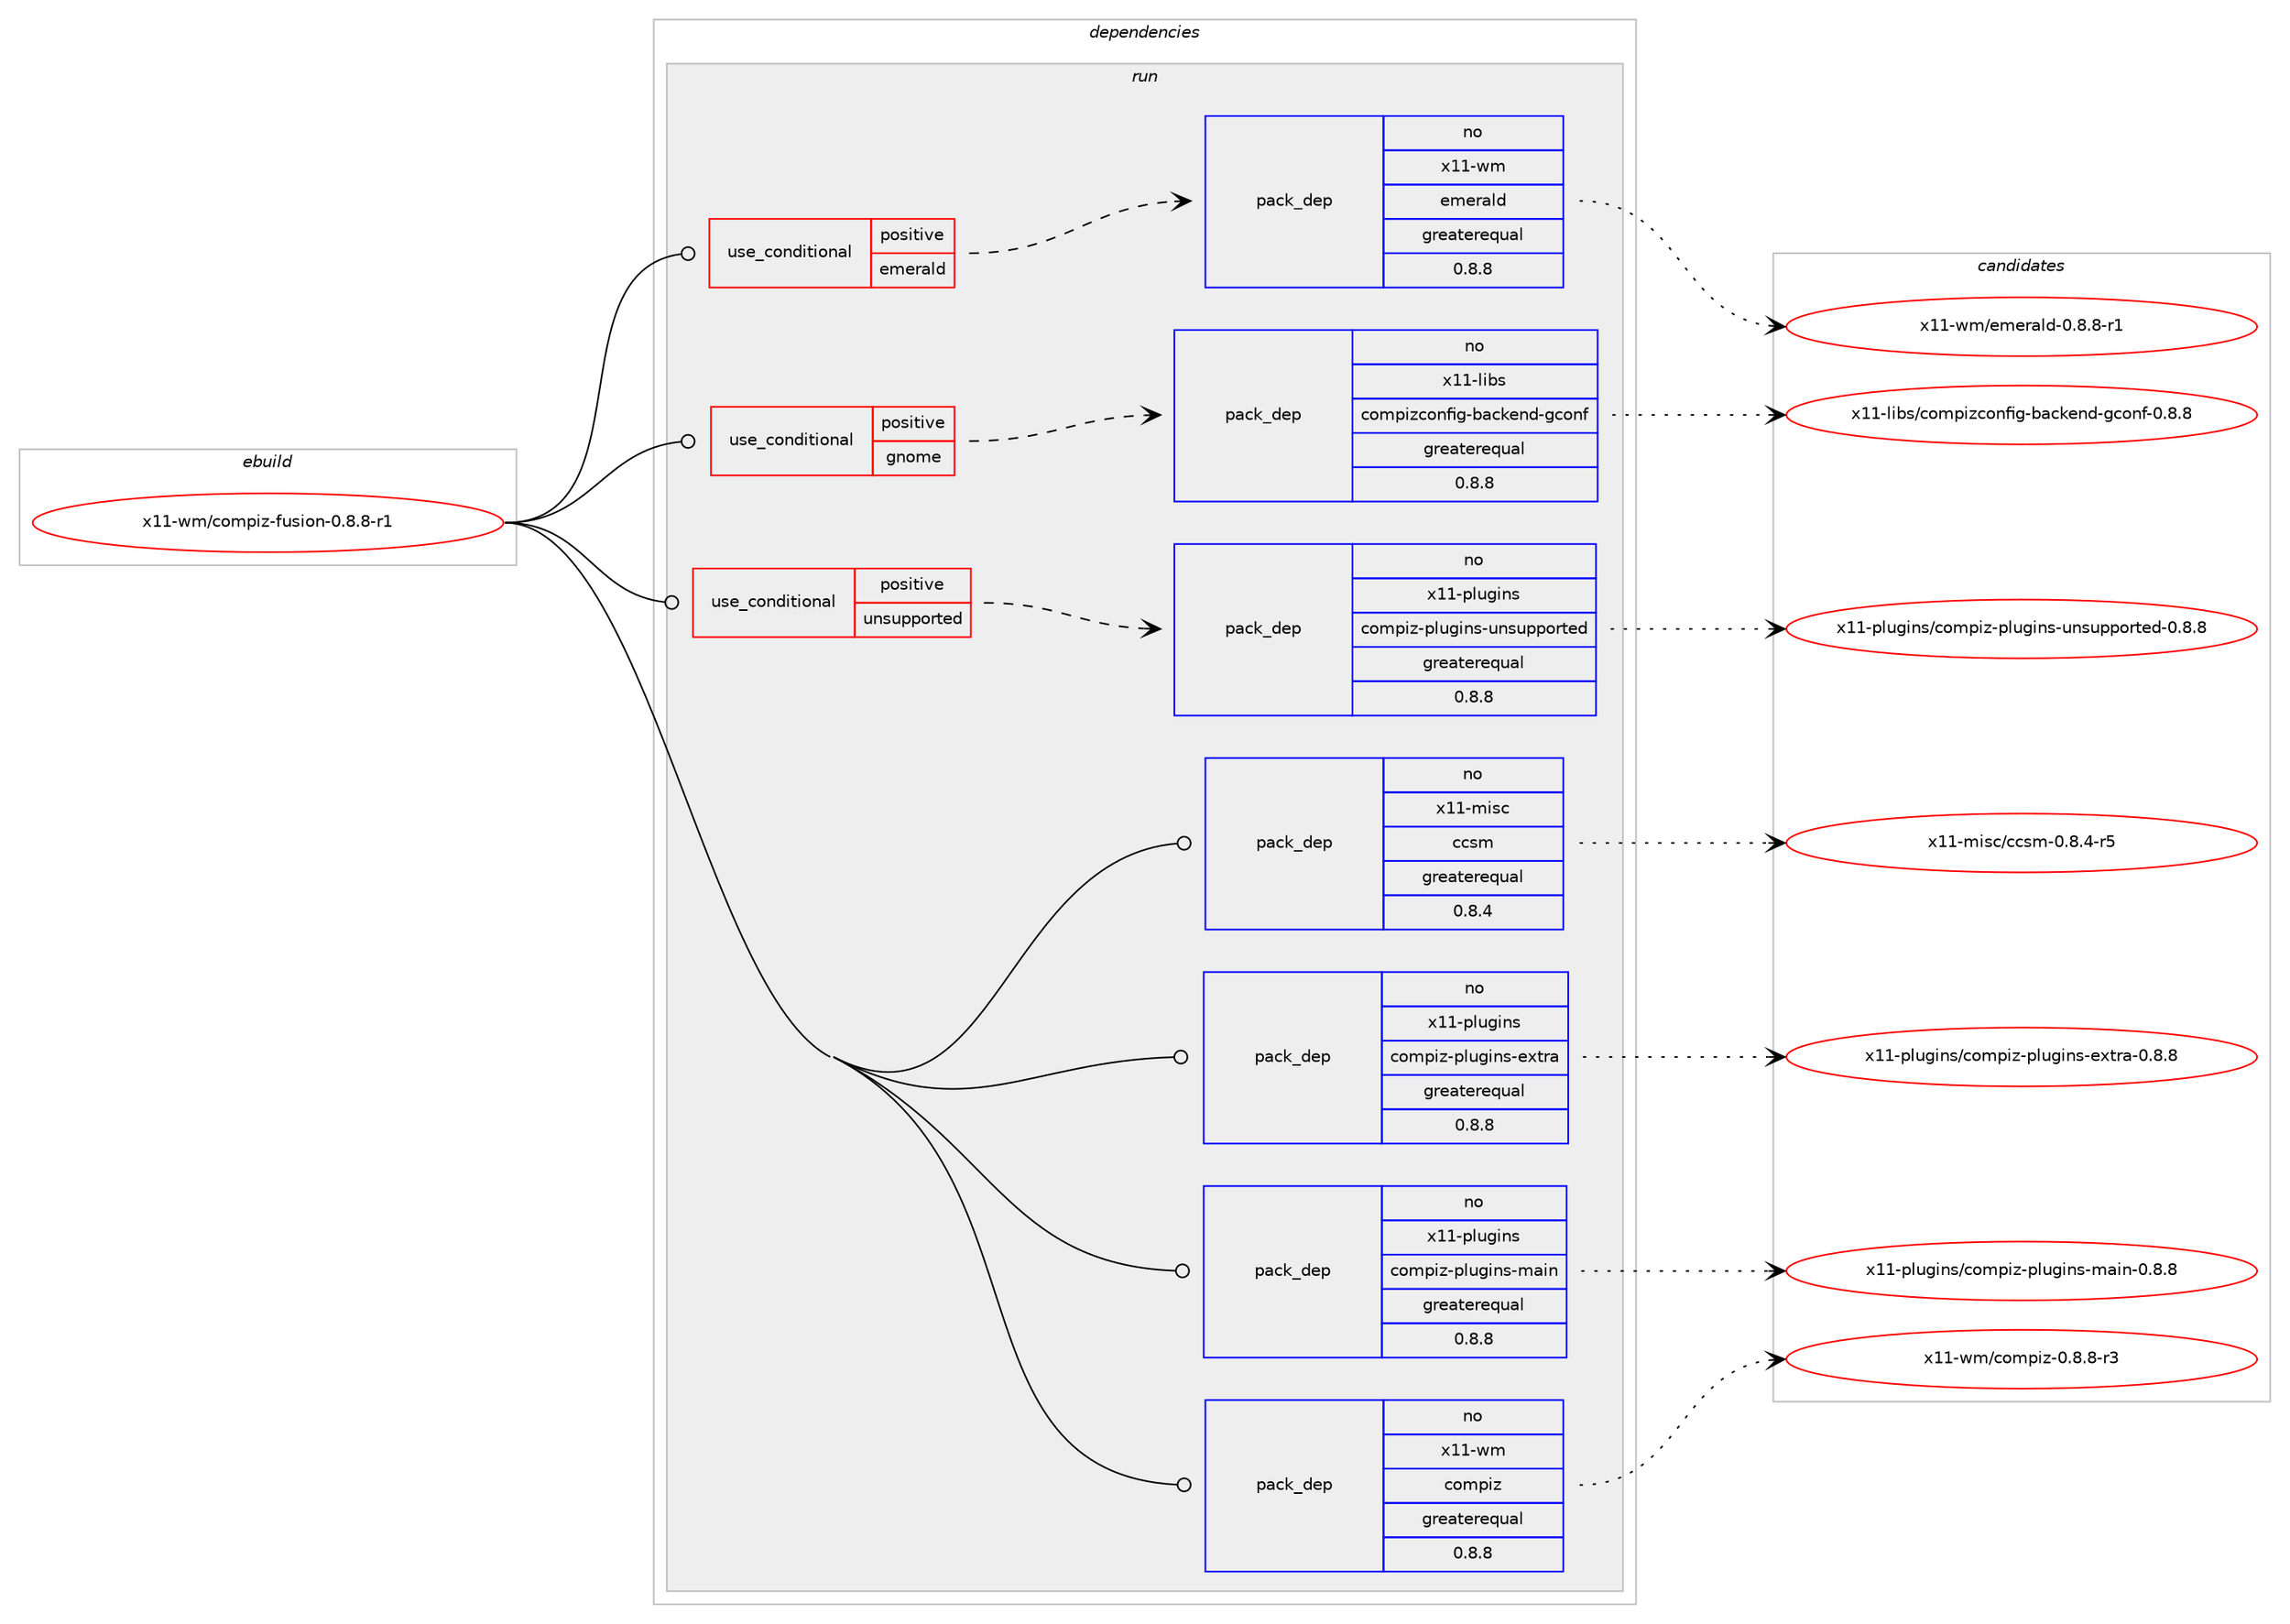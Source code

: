 digraph prolog {

# *************
# Graph options
# *************

newrank=true;
concentrate=true;
compound=true;
graph [rankdir=LR,fontname=Helvetica,fontsize=10,ranksep=1.5];#, ranksep=2.5, nodesep=0.2];
edge  [arrowhead=vee];
node  [fontname=Helvetica,fontsize=10];

# **********
# The ebuild
# **********

subgraph cluster_leftcol {
color=gray;
rank=same;
label=<<i>ebuild</i>>;
id [label="x11-wm/compiz-fusion-0.8.8-r1", color=red, width=4, href="../x11-wm/compiz-fusion-0.8.8-r1.svg"];
}

# ****************
# The dependencies
# ****************

subgraph cluster_midcol {
color=gray;
label=<<i>dependencies</i>>;
subgraph cluster_compile {
fillcolor="#eeeeee";
style=filled;
label=<<i>compile</i>>;
}
subgraph cluster_compileandrun {
fillcolor="#eeeeee";
style=filled;
label=<<i>compile and run</i>>;
}
subgraph cluster_run {
fillcolor="#eeeeee";
style=filled;
label=<<i>run</i>>;
subgraph cond123988 {
dependency531467 [label=<<TABLE BORDER="0" CELLBORDER="1" CELLSPACING="0" CELLPADDING="4"><TR><TD ROWSPAN="3" CELLPADDING="10">use_conditional</TD></TR><TR><TD>positive</TD></TR><TR><TD>emerald</TD></TR></TABLE>>, shape=none, color=red];
subgraph pack397369 {
dependency531468 [label=<<TABLE BORDER="0" CELLBORDER="1" CELLSPACING="0" CELLPADDING="4" WIDTH="220"><TR><TD ROWSPAN="6" CELLPADDING="30">pack_dep</TD></TR><TR><TD WIDTH="110">no</TD></TR><TR><TD>x11-wm</TD></TR><TR><TD>emerald</TD></TR><TR><TD>greaterequal</TD></TR><TR><TD>0.8.8</TD></TR></TABLE>>, shape=none, color=blue];
}
dependency531467:e -> dependency531468:w [weight=20,style="dashed",arrowhead="vee"];
}
id:e -> dependency531467:w [weight=20,style="solid",arrowhead="odot"];
subgraph cond123989 {
dependency531469 [label=<<TABLE BORDER="0" CELLBORDER="1" CELLSPACING="0" CELLPADDING="4"><TR><TD ROWSPAN="3" CELLPADDING="10">use_conditional</TD></TR><TR><TD>positive</TD></TR><TR><TD>gnome</TD></TR></TABLE>>, shape=none, color=red];
subgraph pack397370 {
dependency531470 [label=<<TABLE BORDER="0" CELLBORDER="1" CELLSPACING="0" CELLPADDING="4" WIDTH="220"><TR><TD ROWSPAN="6" CELLPADDING="30">pack_dep</TD></TR><TR><TD WIDTH="110">no</TD></TR><TR><TD>x11-libs</TD></TR><TR><TD>compizconfig-backend-gconf</TD></TR><TR><TD>greaterequal</TD></TR><TR><TD>0.8.8</TD></TR></TABLE>>, shape=none, color=blue];
}
dependency531469:e -> dependency531470:w [weight=20,style="dashed",arrowhead="vee"];
}
id:e -> dependency531469:w [weight=20,style="solid",arrowhead="odot"];
subgraph cond123990 {
dependency531471 [label=<<TABLE BORDER="0" CELLBORDER="1" CELLSPACING="0" CELLPADDING="4"><TR><TD ROWSPAN="3" CELLPADDING="10">use_conditional</TD></TR><TR><TD>positive</TD></TR><TR><TD>unsupported</TD></TR></TABLE>>, shape=none, color=red];
subgraph pack397371 {
dependency531472 [label=<<TABLE BORDER="0" CELLBORDER="1" CELLSPACING="0" CELLPADDING="4" WIDTH="220"><TR><TD ROWSPAN="6" CELLPADDING="30">pack_dep</TD></TR><TR><TD WIDTH="110">no</TD></TR><TR><TD>x11-plugins</TD></TR><TR><TD>compiz-plugins-unsupported</TD></TR><TR><TD>greaterequal</TD></TR><TR><TD>0.8.8</TD></TR></TABLE>>, shape=none, color=blue];
}
dependency531471:e -> dependency531472:w [weight=20,style="dashed",arrowhead="vee"];
}
id:e -> dependency531471:w [weight=20,style="solid",arrowhead="odot"];
subgraph pack397372 {
dependency531473 [label=<<TABLE BORDER="0" CELLBORDER="1" CELLSPACING="0" CELLPADDING="4" WIDTH="220"><TR><TD ROWSPAN="6" CELLPADDING="30">pack_dep</TD></TR><TR><TD WIDTH="110">no</TD></TR><TR><TD>x11-misc</TD></TR><TR><TD>ccsm</TD></TR><TR><TD>greaterequal</TD></TR><TR><TD>0.8.4</TD></TR></TABLE>>, shape=none, color=blue];
}
id:e -> dependency531473:w [weight=20,style="solid",arrowhead="odot"];
subgraph pack397373 {
dependency531474 [label=<<TABLE BORDER="0" CELLBORDER="1" CELLSPACING="0" CELLPADDING="4" WIDTH="220"><TR><TD ROWSPAN="6" CELLPADDING="30">pack_dep</TD></TR><TR><TD WIDTH="110">no</TD></TR><TR><TD>x11-plugins</TD></TR><TR><TD>compiz-plugins-extra</TD></TR><TR><TD>greaterequal</TD></TR><TR><TD>0.8.8</TD></TR></TABLE>>, shape=none, color=blue];
}
id:e -> dependency531474:w [weight=20,style="solid",arrowhead="odot"];
subgraph pack397374 {
dependency531475 [label=<<TABLE BORDER="0" CELLBORDER="1" CELLSPACING="0" CELLPADDING="4" WIDTH="220"><TR><TD ROWSPAN="6" CELLPADDING="30">pack_dep</TD></TR><TR><TD WIDTH="110">no</TD></TR><TR><TD>x11-plugins</TD></TR><TR><TD>compiz-plugins-main</TD></TR><TR><TD>greaterequal</TD></TR><TR><TD>0.8.8</TD></TR></TABLE>>, shape=none, color=blue];
}
id:e -> dependency531475:w [weight=20,style="solid",arrowhead="odot"];
subgraph pack397375 {
dependency531476 [label=<<TABLE BORDER="0" CELLBORDER="1" CELLSPACING="0" CELLPADDING="4" WIDTH="220"><TR><TD ROWSPAN="6" CELLPADDING="30">pack_dep</TD></TR><TR><TD WIDTH="110">no</TD></TR><TR><TD>x11-wm</TD></TR><TR><TD>compiz</TD></TR><TR><TD>greaterequal</TD></TR><TR><TD>0.8.8</TD></TR></TABLE>>, shape=none, color=blue];
}
id:e -> dependency531476:w [weight=20,style="solid",arrowhead="odot"];
}
}

# **************
# The candidates
# **************

subgraph cluster_choices {
rank=same;
color=gray;
label=<<i>candidates</i>>;

subgraph choice397369 {
color=black;
nodesep=1;
choice12049494511910947101109101114971081004548465646564511449 [label="x11-wm/emerald-0.8.8-r1", color=red, width=4,href="../x11-wm/emerald-0.8.8-r1.svg"];
dependency531468:e -> choice12049494511910947101109101114971081004548465646564511449:w [style=dotted,weight="100"];
}
subgraph choice397370 {
color=black;
nodesep=1;
choice12049494510810598115479911110911210512299111110102105103459897991071011101004510399111110102454846564656 [label="x11-libs/compizconfig-backend-gconf-0.8.8", color=red, width=4,href="../x11-libs/compizconfig-backend-gconf-0.8.8.svg"];
dependency531470:e -> choice12049494510810598115479911110911210512299111110102105103459897991071011101004510399111110102454846564656:w [style=dotted,weight="100"];
}
subgraph choice397371 {
color=black;
nodesep=1;
choice12049494511210811710310511011547991111091121051224511210811710310511011545117110115117112112111114116101100454846564656 [label="x11-plugins/compiz-plugins-unsupported-0.8.8", color=red, width=4,href="../x11-plugins/compiz-plugins-unsupported-0.8.8.svg"];
dependency531472:e -> choice12049494511210811710310511011547991111091121051224511210811710310511011545117110115117112112111114116101100454846564656:w [style=dotted,weight="100"];
}
subgraph choice397372 {
color=black;
nodesep=1;
choice120494945109105115994799991151094548465646524511453 [label="x11-misc/ccsm-0.8.4-r5", color=red, width=4,href="../x11-misc/ccsm-0.8.4-r5.svg"];
dependency531473:e -> choice120494945109105115994799991151094548465646524511453:w [style=dotted,weight="100"];
}
subgraph choice397373 {
color=black;
nodesep=1;
choice1204949451121081171031051101154799111109112105122451121081171031051101154510112011611497454846564656 [label="x11-plugins/compiz-plugins-extra-0.8.8", color=red, width=4,href="../x11-plugins/compiz-plugins-extra-0.8.8.svg"];
dependency531474:e -> choice1204949451121081171031051101154799111109112105122451121081171031051101154510112011611497454846564656:w [style=dotted,weight="100"];
}
subgraph choice397374 {
color=black;
nodesep=1;
choice1204949451121081171031051101154799111109112105122451121081171031051101154510997105110454846564656 [label="x11-plugins/compiz-plugins-main-0.8.8", color=red, width=4,href="../x11-plugins/compiz-plugins-main-0.8.8.svg"];
dependency531475:e -> choice1204949451121081171031051101154799111109112105122451121081171031051101154510997105110454846564656:w [style=dotted,weight="100"];
}
subgraph choice397375 {
color=black;
nodesep=1;
choice12049494511910947991111091121051224548465646564511451 [label="x11-wm/compiz-0.8.8-r3", color=red, width=4,href="../x11-wm/compiz-0.8.8-r3.svg"];
dependency531476:e -> choice12049494511910947991111091121051224548465646564511451:w [style=dotted,weight="100"];
}
}

}

